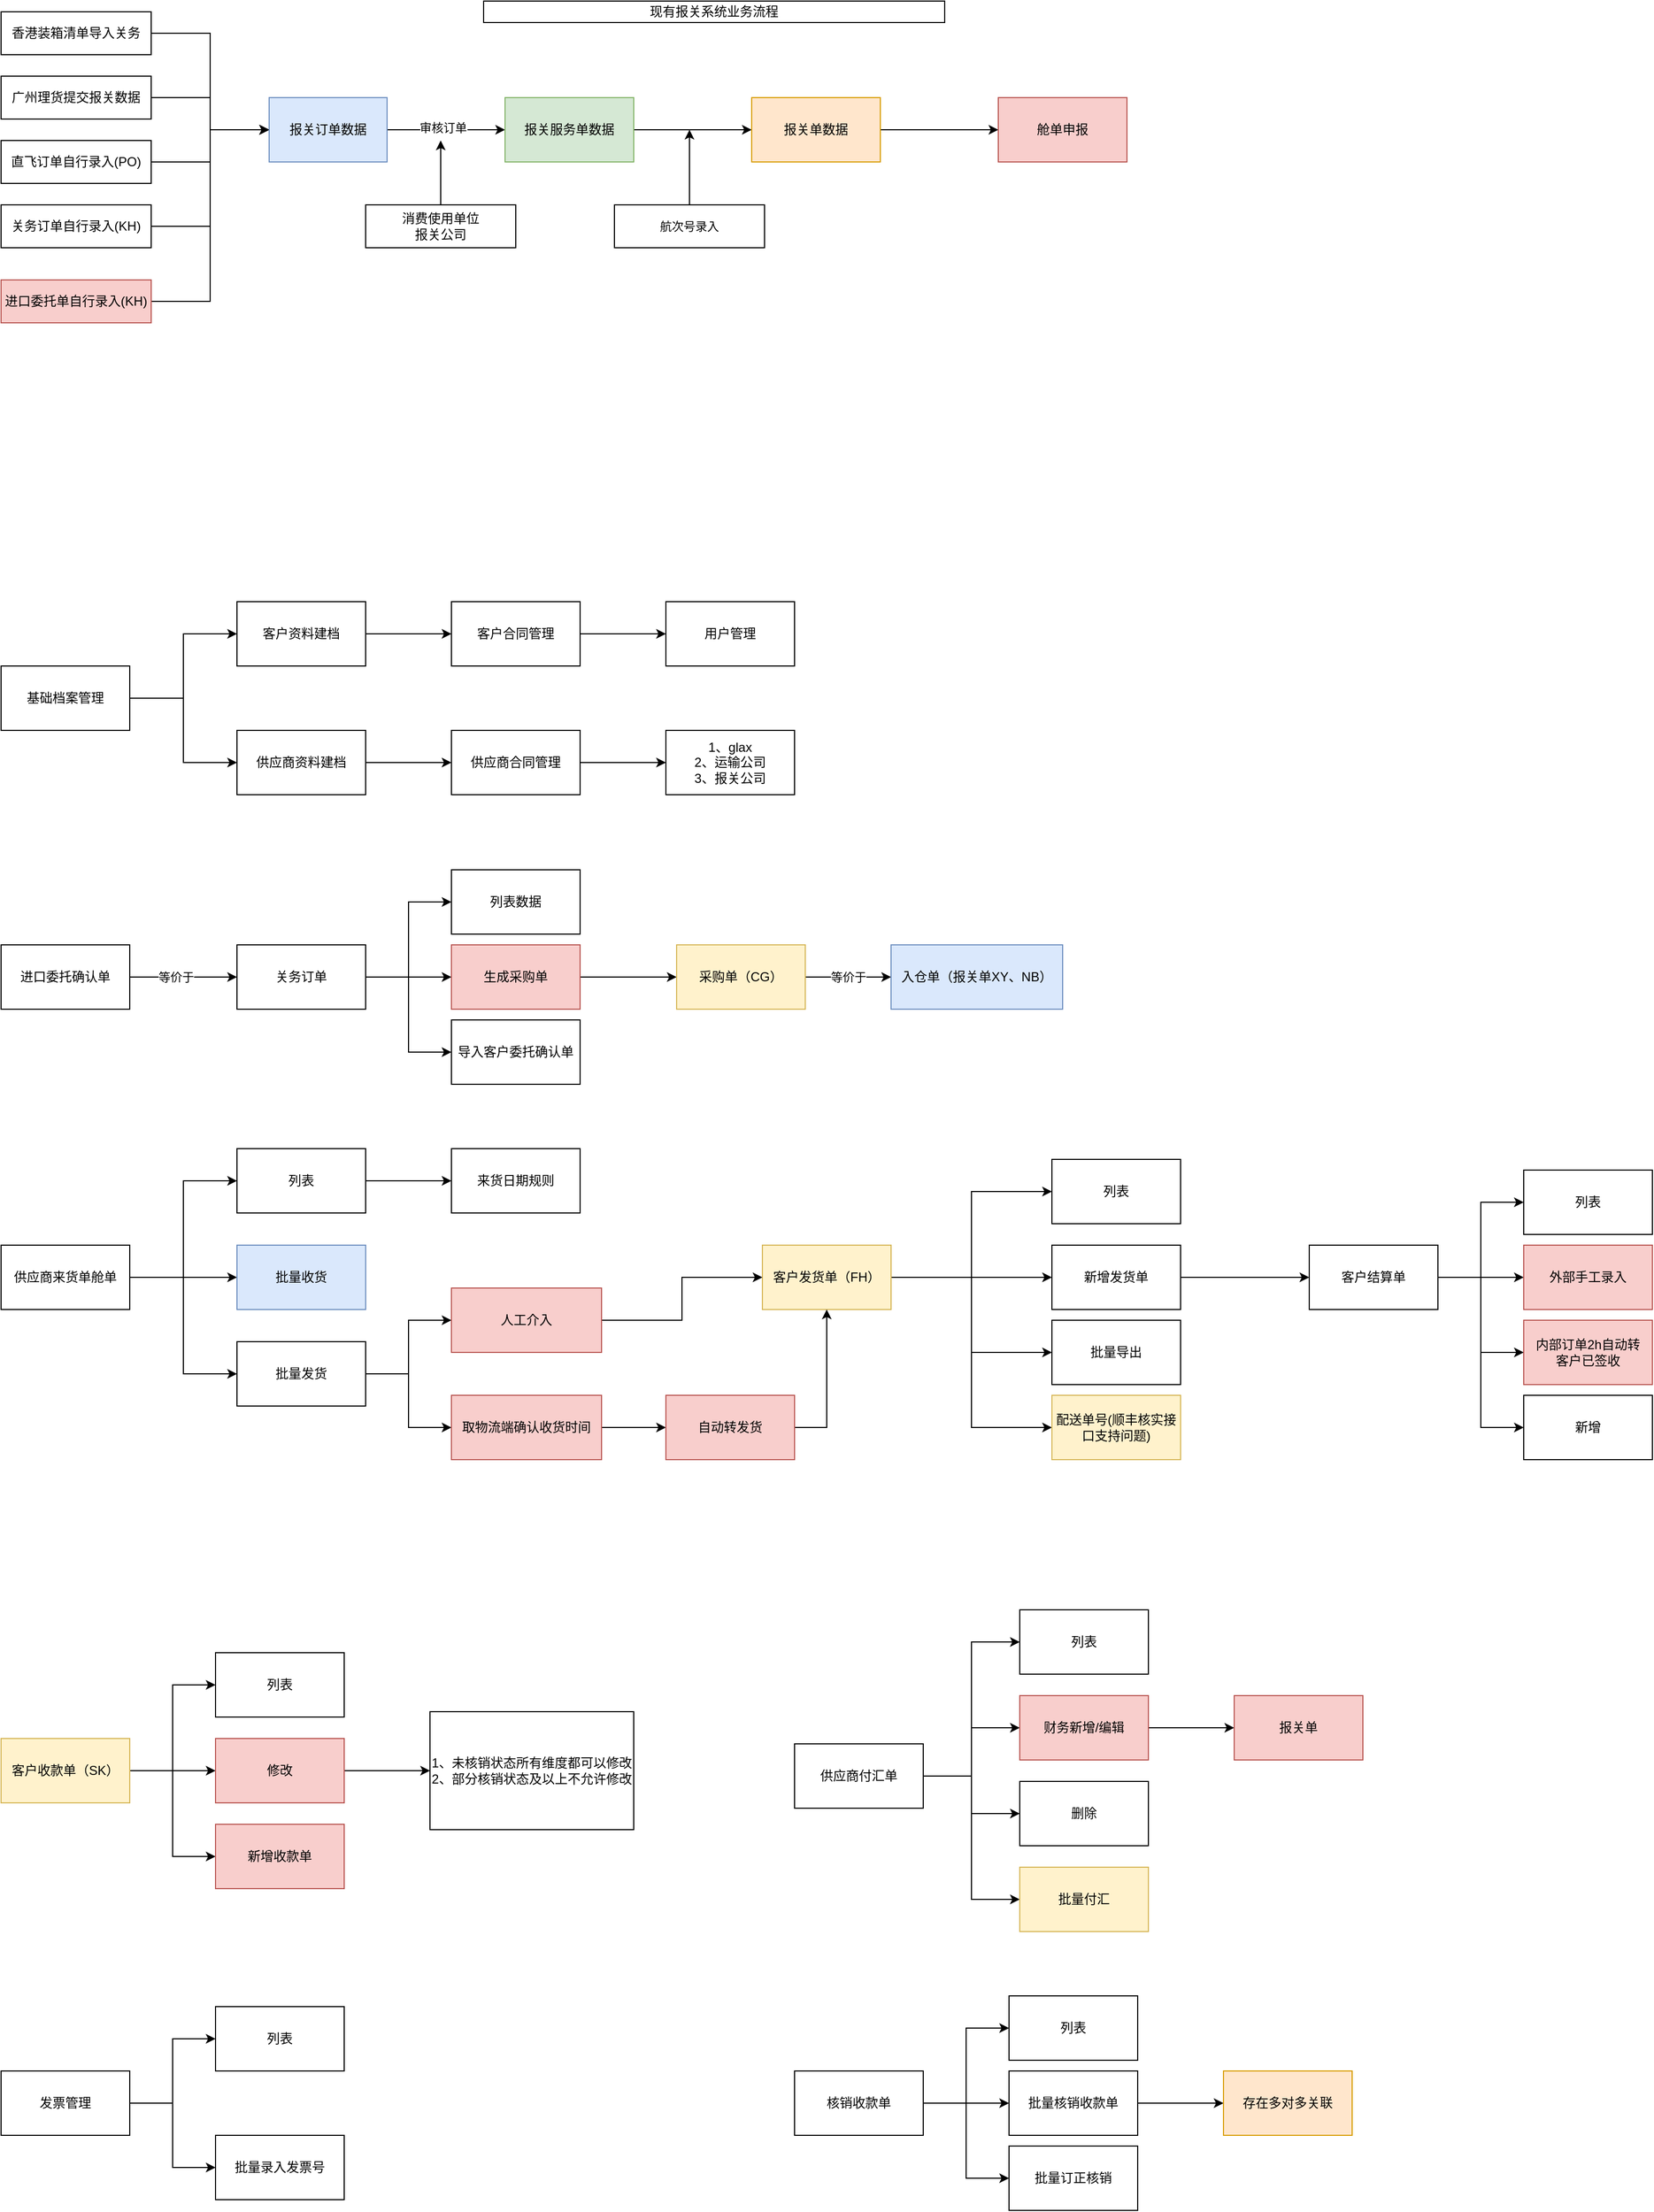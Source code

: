 <mxfile version="14.6.3" type="github">
  <diagram id="dDKk5qJWHUeZJMGwBxzV" name="Page-1">
    <mxGraphModel dx="1395" dy="722" grid="1" gridSize="10" guides="1" tooltips="1" connect="1" arrows="1" fold="1" page="1" pageScale="1" pageWidth="827" pageHeight="1169" math="0" shadow="0">
      <root>
        <mxCell id="0" />
        <mxCell id="1" parent="0" />
        <mxCell id="dxDvWX2JMSOas3GGoX1M-14" style="edgeStyle=orthogonalEdgeStyle;rounded=0;orthogonalLoop=1;jettySize=auto;html=1;exitX=1;exitY=0.5;exitDx=0;exitDy=0;entryX=0;entryY=0.5;entryDx=0;entryDy=0;" parent="1" source="dxDvWX2JMSOas3GGoX1M-2" target="dxDvWX2JMSOas3GGoX1M-7" edge="1">
          <mxGeometry relative="1" as="geometry" />
        </mxCell>
        <mxCell id="dxDvWX2JMSOas3GGoX1M-2" value="广州理货提交报关数据" style="rounded=0;whiteSpace=wrap;html=1;" parent="1" vertex="1">
          <mxGeometry x="40" y="70" width="140" height="40" as="geometry" />
        </mxCell>
        <mxCell id="dxDvWX2JMSOas3GGoX1M-13" style="edgeStyle=orthogonalEdgeStyle;rounded=0;orthogonalLoop=1;jettySize=auto;html=1;exitX=1;exitY=0.5;exitDx=0;exitDy=0;entryX=0;entryY=0.5;entryDx=0;entryDy=0;" parent="1" source="dxDvWX2JMSOas3GGoX1M-4" target="dxDvWX2JMSOas3GGoX1M-7" edge="1">
          <mxGeometry relative="1" as="geometry" />
        </mxCell>
        <mxCell id="dxDvWX2JMSOas3GGoX1M-4" value="香港装箱清单导入关务" style="rounded=0;whiteSpace=wrap;html=1;" parent="1" vertex="1">
          <mxGeometry x="40" y="10" width="140" height="40" as="geometry" />
        </mxCell>
        <mxCell id="dxDvWX2JMSOas3GGoX1M-15" style="edgeStyle=orthogonalEdgeStyle;rounded=0;orthogonalLoop=1;jettySize=auto;html=1;exitX=1;exitY=0.5;exitDx=0;exitDy=0;entryX=0;entryY=0.5;entryDx=0;entryDy=0;" parent="1" source="dxDvWX2JMSOas3GGoX1M-5" target="dxDvWX2JMSOas3GGoX1M-7" edge="1">
          <mxGeometry relative="1" as="geometry" />
        </mxCell>
        <mxCell id="dxDvWX2JMSOas3GGoX1M-5" value="直飞订单自行录入(PO)" style="rounded=0;whiteSpace=wrap;html=1;" parent="1" vertex="1">
          <mxGeometry x="40" y="130" width="140" height="40" as="geometry" />
        </mxCell>
        <mxCell id="dxDvWX2JMSOas3GGoX1M-16" style="edgeStyle=orthogonalEdgeStyle;rounded=0;orthogonalLoop=1;jettySize=auto;html=1;exitX=1;exitY=0.5;exitDx=0;exitDy=0;entryX=0;entryY=0.5;entryDx=0;entryDy=0;" parent="1" source="dxDvWX2JMSOas3GGoX1M-6" target="dxDvWX2JMSOas3GGoX1M-7" edge="1">
          <mxGeometry relative="1" as="geometry" />
        </mxCell>
        <mxCell id="dxDvWX2JMSOas3GGoX1M-6" value="关务订单自行录入(KH)" style="rounded=0;whiteSpace=wrap;html=1;" parent="1" vertex="1">
          <mxGeometry x="40" y="190" width="140" height="40" as="geometry" />
        </mxCell>
        <mxCell id="dxDvWX2JMSOas3GGoX1M-17" style="edgeStyle=orthogonalEdgeStyle;rounded=0;orthogonalLoop=1;jettySize=auto;html=1;exitX=1;exitY=0.5;exitDx=0;exitDy=0;entryX=0;entryY=0.5;entryDx=0;entryDy=0;" parent="1" source="dxDvWX2JMSOas3GGoX1M-7" target="dxDvWX2JMSOas3GGoX1M-8" edge="1">
          <mxGeometry relative="1" as="geometry" />
        </mxCell>
        <mxCell id="dxDvWX2JMSOas3GGoX1M-20" value="审核订单" style="edgeLabel;html=1;align=center;verticalAlign=middle;resizable=0;points=[];" parent="dxDvWX2JMSOas3GGoX1M-17" vertex="1" connectable="0">
          <mxGeometry x="-0.25" y="2" relative="1" as="geometry">
            <mxPoint x="10" as="offset" />
          </mxGeometry>
        </mxCell>
        <mxCell id="dxDvWX2JMSOas3GGoX1M-7" value="报关订单数据" style="rounded=0;whiteSpace=wrap;html=1;fillColor=#dae8fc;strokeColor=#6c8ebf;" parent="1" vertex="1">
          <mxGeometry x="290" y="90" width="110" height="60" as="geometry" />
        </mxCell>
        <mxCell id="dxDvWX2JMSOas3GGoX1M-18" style="edgeStyle=orthogonalEdgeStyle;rounded=0;orthogonalLoop=1;jettySize=auto;html=1;exitX=1;exitY=0.5;exitDx=0;exitDy=0;" parent="1" source="dxDvWX2JMSOas3GGoX1M-8" target="dxDvWX2JMSOas3GGoX1M-11" edge="1">
          <mxGeometry relative="1" as="geometry" />
        </mxCell>
        <mxCell id="dxDvWX2JMSOas3GGoX1M-8" value="报关服务单数据" style="rounded=0;whiteSpace=wrap;html=1;fillColor=#d5e8d4;strokeColor=#82b366;" parent="1" vertex="1">
          <mxGeometry x="510" y="90" width="120" height="60" as="geometry" />
        </mxCell>
        <mxCell id="ek6Z7KHhxHEzL8YJrjh7-17" style="edgeStyle=orthogonalEdgeStyle;rounded=0;orthogonalLoop=1;jettySize=auto;html=1;exitX=1;exitY=0.5;exitDx=0;exitDy=0;" edge="1" parent="1" source="dxDvWX2JMSOas3GGoX1M-11" target="dxDvWX2JMSOas3GGoX1M-12">
          <mxGeometry relative="1" as="geometry" />
        </mxCell>
        <mxCell id="dxDvWX2JMSOas3GGoX1M-11" value="报关单数据" style="rounded=0;whiteSpace=wrap;html=1;fillColor=#ffe6cc;strokeColor=#d79b00;" parent="1" vertex="1">
          <mxGeometry x="740" y="90" width="120" height="60" as="geometry" />
        </mxCell>
        <mxCell id="dxDvWX2JMSOas3GGoX1M-12" value="舱单申报" style="rounded=0;whiteSpace=wrap;html=1;fillColor=#f8cecc;strokeColor=#b85450;" parent="1" vertex="1">
          <mxGeometry x="970" y="90" width="120" height="60" as="geometry" />
        </mxCell>
        <mxCell id="dxDvWX2JMSOas3GGoX1M-24" value="现有报关系统业务流程" style="rounded=0;whiteSpace=wrap;html=1;" parent="1" vertex="1">
          <mxGeometry x="490" width="430" height="20" as="geometry" />
        </mxCell>
        <mxCell id="ek6Z7KHhxHEzL8YJrjh7-9" style="edgeStyle=orthogonalEdgeStyle;rounded=0;orthogonalLoop=1;jettySize=auto;html=1;exitX=0.5;exitY=0;exitDx=0;exitDy=0;" edge="1" parent="1">
          <mxGeometry relative="1" as="geometry">
            <mxPoint x="450" y="130" as="targetPoint" />
            <mxPoint x="450" y="190" as="sourcePoint" />
          </mxGeometry>
        </mxCell>
        <mxCell id="ek6Z7KHhxHEzL8YJrjh7-11" value="消费使用单位&lt;br&gt;报关公司" style="rounded=0;whiteSpace=wrap;html=1;" vertex="1" parent="1">
          <mxGeometry x="380" y="190" width="140" height="40" as="geometry" />
        </mxCell>
        <mxCell id="ek6Z7KHhxHEzL8YJrjh7-15" style="edgeStyle=orthogonalEdgeStyle;rounded=0;orthogonalLoop=1;jettySize=auto;html=1;exitX=0.5;exitY=0;exitDx=0;exitDy=0;" edge="1" parent="1" source="ek6Z7KHhxHEzL8YJrjh7-14">
          <mxGeometry relative="1" as="geometry">
            <mxPoint x="682" y="120" as="targetPoint" />
          </mxGeometry>
        </mxCell>
        <mxCell id="ek6Z7KHhxHEzL8YJrjh7-14" value="&lt;span style=&quot;font-size: 11px ; background-color: rgb(255 , 255 , 255)&quot;&gt;航次号录入&lt;/span&gt;" style="rounded=0;whiteSpace=wrap;html=1;" vertex="1" parent="1">
          <mxGeometry x="612" y="190" width="140" height="40" as="geometry" />
        </mxCell>
        <mxCell id="ek6Z7KHhxHEzL8YJrjh7-27" style="edgeStyle=orthogonalEdgeStyle;rounded=0;orthogonalLoop=1;jettySize=auto;html=1;exitX=1;exitY=0.5;exitDx=0;exitDy=0;entryX=0;entryY=0.5;entryDx=0;entryDy=0;" edge="1" parent="1" source="ek6Z7KHhxHEzL8YJrjh7-18" target="ek6Z7KHhxHEzL8YJrjh7-19">
          <mxGeometry relative="1" as="geometry" />
        </mxCell>
        <mxCell id="ek6Z7KHhxHEzL8YJrjh7-28" style="edgeStyle=orthogonalEdgeStyle;rounded=0;orthogonalLoop=1;jettySize=auto;html=1;exitX=1;exitY=0.5;exitDx=0;exitDy=0;entryX=0;entryY=0.5;entryDx=0;entryDy=0;" edge="1" parent="1" source="ek6Z7KHhxHEzL8YJrjh7-18" target="ek6Z7KHhxHEzL8YJrjh7-20">
          <mxGeometry relative="1" as="geometry" />
        </mxCell>
        <mxCell id="ek6Z7KHhxHEzL8YJrjh7-18" value="基础档案管理" style="rounded=0;whiteSpace=wrap;html=1;" vertex="1" parent="1">
          <mxGeometry x="40" y="620" width="120" height="60" as="geometry" />
        </mxCell>
        <mxCell id="ek6Z7KHhxHEzL8YJrjh7-26" value="" style="edgeStyle=orthogonalEdgeStyle;rounded=0;orthogonalLoop=1;jettySize=auto;html=1;" edge="1" parent="1" source="ek6Z7KHhxHEzL8YJrjh7-19" target="ek6Z7KHhxHEzL8YJrjh7-25">
          <mxGeometry relative="1" as="geometry" />
        </mxCell>
        <mxCell id="ek6Z7KHhxHEzL8YJrjh7-19" value="客户资料建档" style="rounded=0;whiteSpace=wrap;html=1;" vertex="1" parent="1">
          <mxGeometry x="260" y="560" width="120" height="60" as="geometry" />
        </mxCell>
        <mxCell id="ek6Z7KHhxHEzL8YJrjh7-22" value="" style="edgeStyle=orthogonalEdgeStyle;rounded=0;orthogonalLoop=1;jettySize=auto;html=1;" edge="1" parent="1" source="ek6Z7KHhxHEzL8YJrjh7-20" target="ek6Z7KHhxHEzL8YJrjh7-21">
          <mxGeometry relative="1" as="geometry" />
        </mxCell>
        <mxCell id="ek6Z7KHhxHEzL8YJrjh7-20" value="供应商资料建档" style="rounded=0;whiteSpace=wrap;html=1;" vertex="1" parent="1">
          <mxGeometry x="260" y="680" width="120" height="60" as="geometry" />
        </mxCell>
        <mxCell id="ek6Z7KHhxHEzL8YJrjh7-117" value="" style="edgeStyle=orthogonalEdgeStyle;rounded=0;orthogonalLoop=1;jettySize=auto;html=1;" edge="1" parent="1" source="ek6Z7KHhxHEzL8YJrjh7-21" target="ek6Z7KHhxHEzL8YJrjh7-116">
          <mxGeometry relative="1" as="geometry" />
        </mxCell>
        <mxCell id="ek6Z7KHhxHEzL8YJrjh7-21" value="供应商合同管理" style="rounded=0;whiteSpace=wrap;html=1;" vertex="1" parent="1">
          <mxGeometry x="460" y="680" width="120" height="60" as="geometry" />
        </mxCell>
        <mxCell id="ek6Z7KHhxHEzL8YJrjh7-119" value="" style="edgeStyle=orthogonalEdgeStyle;rounded=0;orthogonalLoop=1;jettySize=auto;html=1;" edge="1" parent="1" source="ek6Z7KHhxHEzL8YJrjh7-25" target="ek6Z7KHhxHEzL8YJrjh7-118">
          <mxGeometry relative="1" as="geometry" />
        </mxCell>
        <mxCell id="ek6Z7KHhxHEzL8YJrjh7-25" value="客户合同管理" style="rounded=0;whiteSpace=wrap;html=1;" vertex="1" parent="1">
          <mxGeometry x="460" y="560" width="120" height="60" as="geometry" />
        </mxCell>
        <mxCell id="ek6Z7KHhxHEzL8YJrjh7-35" value="" style="edgeStyle=orthogonalEdgeStyle;rounded=0;orthogonalLoop=1;jettySize=auto;html=1;" edge="1" parent="1" source="ek6Z7KHhxHEzL8YJrjh7-32" target="ek6Z7KHhxHEzL8YJrjh7-34">
          <mxGeometry relative="1" as="geometry" />
        </mxCell>
        <mxCell id="ek6Z7KHhxHEzL8YJrjh7-36" value="等价于" style="edgeLabel;html=1;align=center;verticalAlign=middle;resizable=0;points=[];" vertex="1" connectable="0" parent="ek6Z7KHhxHEzL8YJrjh7-35">
          <mxGeometry x="-0.15" y="-5" relative="1" as="geometry">
            <mxPoint y="-5" as="offset" />
          </mxGeometry>
        </mxCell>
        <mxCell id="ek6Z7KHhxHEzL8YJrjh7-32" value="进口委托确认单" style="rounded=0;whiteSpace=wrap;html=1;" vertex="1" parent="1">
          <mxGeometry x="40" y="880" width="120" height="60" as="geometry" />
        </mxCell>
        <mxCell id="ek6Z7KHhxHEzL8YJrjh7-63" style="edgeStyle=orthogonalEdgeStyle;rounded=0;orthogonalLoop=1;jettySize=auto;html=1;exitX=1;exitY=0.5;exitDx=0;exitDy=0;entryX=0;entryY=0.5;entryDx=0;entryDy=0;" edge="1" parent="1" source="ek6Z7KHhxHEzL8YJrjh7-33" target="ek6Z7KHhxHEzL8YJrjh7-61">
          <mxGeometry relative="1" as="geometry" />
        </mxCell>
        <mxCell id="ek6Z7KHhxHEzL8YJrjh7-64" style="edgeStyle=orthogonalEdgeStyle;rounded=0;orthogonalLoop=1;jettySize=auto;html=1;exitX=1;exitY=0.5;exitDx=0;exitDy=0;entryX=0;entryY=0.5;entryDx=0;entryDy=0;" edge="1" parent="1" source="ek6Z7KHhxHEzL8YJrjh7-33" target="ek6Z7KHhxHEzL8YJrjh7-62">
          <mxGeometry relative="1" as="geometry" />
        </mxCell>
        <mxCell id="ek6Z7KHhxHEzL8YJrjh7-65" style="edgeStyle=orthogonalEdgeStyle;rounded=0;orthogonalLoop=1;jettySize=auto;html=1;exitX=1;exitY=0.5;exitDx=0;exitDy=0;entryX=0;entryY=0.5;entryDx=0;entryDy=0;" edge="1" parent="1" source="ek6Z7KHhxHEzL8YJrjh7-33" target="ek6Z7KHhxHEzL8YJrjh7-47">
          <mxGeometry relative="1" as="geometry" />
        </mxCell>
        <mxCell id="ek6Z7KHhxHEzL8YJrjh7-33" value="供应商来货单舱单" style="rounded=0;whiteSpace=wrap;html=1;" vertex="1" parent="1">
          <mxGeometry x="40" y="1160" width="120" height="60" as="geometry" />
        </mxCell>
        <mxCell id="ek6Z7KHhxHEzL8YJrjh7-41" style="edgeStyle=orthogonalEdgeStyle;rounded=0;orthogonalLoop=1;jettySize=auto;html=1;exitX=1;exitY=0.5;exitDx=0;exitDy=0;entryX=0;entryY=0.5;entryDx=0;entryDy=0;" edge="1" parent="1" source="ek6Z7KHhxHEzL8YJrjh7-34" target="ek6Z7KHhxHEzL8YJrjh7-37">
          <mxGeometry relative="1" as="geometry" />
        </mxCell>
        <mxCell id="ek6Z7KHhxHEzL8YJrjh7-42" style="edgeStyle=orthogonalEdgeStyle;rounded=0;orthogonalLoop=1;jettySize=auto;html=1;exitX=1;exitY=0.5;exitDx=0;exitDy=0;" edge="1" parent="1" source="ek6Z7KHhxHEzL8YJrjh7-34" target="ek6Z7KHhxHEzL8YJrjh7-40">
          <mxGeometry relative="1" as="geometry" />
        </mxCell>
        <mxCell id="ek6Z7KHhxHEzL8YJrjh7-60" style="edgeStyle=orthogonalEdgeStyle;rounded=0;orthogonalLoop=1;jettySize=auto;html=1;exitX=1;exitY=0.5;exitDx=0;exitDy=0;entryX=0;entryY=0.5;entryDx=0;entryDy=0;" edge="1" parent="1" source="ek6Z7KHhxHEzL8YJrjh7-34" target="ek6Z7KHhxHEzL8YJrjh7-59">
          <mxGeometry relative="1" as="geometry" />
        </mxCell>
        <mxCell id="ek6Z7KHhxHEzL8YJrjh7-34" value="关务订单" style="whiteSpace=wrap;html=1;rounded=0;" vertex="1" parent="1">
          <mxGeometry x="260" y="880" width="120" height="60" as="geometry" />
        </mxCell>
        <mxCell id="ek6Z7KHhxHEzL8YJrjh7-37" value="列表数据" style="whiteSpace=wrap;html=1;rounded=0;" vertex="1" parent="1">
          <mxGeometry x="460" y="810" width="120" height="60" as="geometry" />
        </mxCell>
        <mxCell id="ek6Z7KHhxHEzL8YJrjh7-66" style="edgeStyle=orthogonalEdgeStyle;rounded=0;orthogonalLoop=1;jettySize=auto;html=1;exitX=1;exitY=0.5;exitDx=0;exitDy=0;" edge="1" parent="1" source="ek6Z7KHhxHEzL8YJrjh7-40" target="ek6Z7KHhxHEzL8YJrjh7-43">
          <mxGeometry relative="1" as="geometry" />
        </mxCell>
        <mxCell id="ek6Z7KHhxHEzL8YJrjh7-40" value="生成采购单" style="whiteSpace=wrap;html=1;rounded=0;fillColor=#f8cecc;strokeColor=#b85450;" vertex="1" parent="1">
          <mxGeometry x="460" y="880" width="120" height="60" as="geometry" />
        </mxCell>
        <mxCell id="ek6Z7KHhxHEzL8YJrjh7-45" value="&lt;meta charset=&quot;utf-8&quot;&gt;&lt;span style=&quot;color: rgb(0, 0, 0); font-family: helvetica; font-size: 11px; font-style: normal; font-weight: 400; letter-spacing: normal; text-align: center; text-indent: 0px; text-transform: none; word-spacing: 0px; background-color: rgb(255, 255, 255); display: inline; float: none;&quot;&gt;等价于&lt;/span&gt;" style="edgeStyle=orthogonalEdgeStyle;rounded=0;orthogonalLoop=1;jettySize=auto;html=1;" edge="1" parent="1" source="ek6Z7KHhxHEzL8YJrjh7-43" target="ek6Z7KHhxHEzL8YJrjh7-44">
          <mxGeometry relative="1" as="geometry" />
        </mxCell>
        <mxCell id="ek6Z7KHhxHEzL8YJrjh7-43" value="采购单（CG）" style="rounded=0;whiteSpace=wrap;html=1;fillColor=#fff2cc;strokeColor=#d6b656;" vertex="1" parent="1">
          <mxGeometry x="670" y="880" width="120" height="60" as="geometry" />
        </mxCell>
        <mxCell id="ek6Z7KHhxHEzL8YJrjh7-44" value="入仓单（报关单XY、NB）" style="rounded=0;whiteSpace=wrap;html=1;fillColor=#dae8fc;strokeColor=#6c8ebf;" vertex="1" parent="1">
          <mxGeometry x="870" y="880" width="160" height="60" as="geometry" />
        </mxCell>
        <mxCell id="ek6Z7KHhxHEzL8YJrjh7-130" value="" style="edgeStyle=orthogonalEdgeStyle;rounded=0;orthogonalLoop=1;jettySize=auto;html=1;" edge="1" parent="1" source="ek6Z7KHhxHEzL8YJrjh7-47" target="ek6Z7KHhxHEzL8YJrjh7-129">
          <mxGeometry relative="1" as="geometry" />
        </mxCell>
        <mxCell id="ek6Z7KHhxHEzL8YJrjh7-47" value="列表" style="whiteSpace=wrap;html=1;rounded=0;" vertex="1" parent="1">
          <mxGeometry x="260" y="1070" width="120" height="60" as="geometry" />
        </mxCell>
        <mxCell id="ek6Z7KHhxHEzL8YJrjh7-75" value="" style="edgeStyle=orthogonalEdgeStyle;rounded=0;orthogonalLoop=1;jettySize=auto;html=1;" edge="1" parent="1" source="ek6Z7KHhxHEzL8YJrjh7-50" target="ek6Z7KHhxHEzL8YJrjh7-74">
          <mxGeometry relative="1" as="geometry" />
        </mxCell>
        <mxCell id="ek6Z7KHhxHEzL8YJrjh7-78" style="edgeStyle=orthogonalEdgeStyle;rounded=0;orthogonalLoop=1;jettySize=auto;html=1;exitX=1;exitY=0.5;exitDx=0;exitDy=0;entryX=0;entryY=0.5;entryDx=0;entryDy=0;" edge="1" parent="1" source="ek6Z7KHhxHEzL8YJrjh7-50" target="ek6Z7KHhxHEzL8YJrjh7-76">
          <mxGeometry relative="1" as="geometry" />
        </mxCell>
        <mxCell id="ek6Z7KHhxHEzL8YJrjh7-79" style="edgeStyle=orthogonalEdgeStyle;rounded=0;orthogonalLoop=1;jettySize=auto;html=1;exitX=1;exitY=0.5;exitDx=0;exitDy=0;entryX=0;entryY=0.5;entryDx=0;entryDy=0;" edge="1" parent="1" source="ek6Z7KHhxHEzL8YJrjh7-50" target="ek6Z7KHhxHEzL8YJrjh7-77">
          <mxGeometry relative="1" as="geometry" />
        </mxCell>
        <mxCell id="ek6Z7KHhxHEzL8YJrjh7-50" value="客户收款单（SK）" style="rounded=0;whiteSpace=wrap;html=1;fillColor=#fff2cc;strokeColor=#d6b656;" vertex="1" parent="1">
          <mxGeometry x="40" y="1620" width="120" height="60" as="geometry" />
        </mxCell>
        <mxCell id="ek6Z7KHhxHEzL8YJrjh7-81" value="" style="edgeStyle=orthogonalEdgeStyle;rounded=0;orthogonalLoop=1;jettySize=auto;html=1;" edge="1" parent="1" source="ek6Z7KHhxHEzL8YJrjh7-51" target="ek6Z7KHhxHEzL8YJrjh7-80">
          <mxGeometry relative="1" as="geometry">
            <Array as="points">
              <mxPoint x="1420" y="1190" />
              <mxPoint x="1420" y="1120" />
            </Array>
          </mxGeometry>
        </mxCell>
        <mxCell id="ek6Z7KHhxHEzL8YJrjh7-83" style="edgeStyle=orthogonalEdgeStyle;rounded=0;orthogonalLoop=1;jettySize=auto;html=1;exitX=1;exitY=0.5;exitDx=0;exitDy=0;entryX=0;entryY=0.5;entryDx=0;entryDy=0;" edge="1" parent="1" source="ek6Z7KHhxHEzL8YJrjh7-51" target="ek6Z7KHhxHEzL8YJrjh7-82">
          <mxGeometry relative="1" as="geometry" />
        </mxCell>
        <mxCell id="ek6Z7KHhxHEzL8YJrjh7-111" style="edgeStyle=orthogonalEdgeStyle;rounded=0;orthogonalLoop=1;jettySize=auto;html=1;exitX=1;exitY=0.5;exitDx=0;exitDy=0;entryX=0;entryY=0.5;entryDx=0;entryDy=0;" edge="1" parent="1" source="ek6Z7KHhxHEzL8YJrjh7-51" target="ek6Z7KHhxHEzL8YJrjh7-110">
          <mxGeometry relative="1" as="geometry" />
        </mxCell>
        <mxCell id="ek6Z7KHhxHEzL8YJrjh7-156" style="edgeStyle=orthogonalEdgeStyle;rounded=0;orthogonalLoop=1;jettySize=auto;html=1;exitX=1;exitY=0.5;exitDx=0;exitDy=0;entryX=0;entryY=0.5;entryDx=0;entryDy=0;" edge="1" parent="1" source="ek6Z7KHhxHEzL8YJrjh7-51" target="ek6Z7KHhxHEzL8YJrjh7-155">
          <mxGeometry relative="1" as="geometry" />
        </mxCell>
        <mxCell id="ek6Z7KHhxHEzL8YJrjh7-51" value="客户结算单" style="rounded=0;whiteSpace=wrap;html=1;" vertex="1" parent="1">
          <mxGeometry x="1260" y="1160" width="120" height="60" as="geometry" />
        </mxCell>
        <mxCell id="ek6Z7KHhxHEzL8YJrjh7-91" style="edgeStyle=orthogonalEdgeStyle;rounded=0;orthogonalLoop=1;jettySize=auto;html=1;exitX=1;exitY=0.5;exitDx=0;exitDy=0;entryX=0;entryY=0.5;entryDx=0;entryDy=0;" edge="1" parent="1" source="ek6Z7KHhxHEzL8YJrjh7-52" target="ek6Z7KHhxHEzL8YJrjh7-86">
          <mxGeometry relative="1" as="geometry" />
        </mxCell>
        <mxCell id="ek6Z7KHhxHEzL8YJrjh7-92" style="edgeStyle=orthogonalEdgeStyle;rounded=0;orthogonalLoop=1;jettySize=auto;html=1;exitX=1;exitY=0.5;exitDx=0;exitDy=0;entryX=0;entryY=0.5;entryDx=0;entryDy=0;" edge="1" parent="1" source="ek6Z7KHhxHEzL8YJrjh7-52" target="ek6Z7KHhxHEzL8YJrjh7-87">
          <mxGeometry relative="1" as="geometry" />
        </mxCell>
        <mxCell id="ek6Z7KHhxHEzL8YJrjh7-93" style="edgeStyle=orthogonalEdgeStyle;rounded=0;orthogonalLoop=1;jettySize=auto;html=1;exitX=1;exitY=0.5;exitDx=0;exitDy=0;entryX=0;entryY=0.5;entryDx=0;entryDy=0;" edge="1" parent="1" source="ek6Z7KHhxHEzL8YJrjh7-52" target="ek6Z7KHhxHEzL8YJrjh7-84">
          <mxGeometry relative="1" as="geometry" />
        </mxCell>
        <mxCell id="ek6Z7KHhxHEzL8YJrjh7-115" style="edgeStyle=orthogonalEdgeStyle;rounded=0;orthogonalLoop=1;jettySize=auto;html=1;exitX=1;exitY=0.5;exitDx=0;exitDy=0;entryX=0;entryY=0.5;entryDx=0;entryDy=0;" edge="1" parent="1" source="ek6Z7KHhxHEzL8YJrjh7-52" target="ek6Z7KHhxHEzL8YJrjh7-114">
          <mxGeometry relative="1" as="geometry" />
        </mxCell>
        <mxCell id="ek6Z7KHhxHEzL8YJrjh7-52" value="供应商付汇单" style="rounded=0;whiteSpace=wrap;html=1;" vertex="1" parent="1">
          <mxGeometry x="780" y="1625" width="120" height="60" as="geometry" />
        </mxCell>
        <mxCell id="ek6Z7KHhxHEzL8YJrjh7-100" style="edgeStyle=orthogonalEdgeStyle;rounded=0;orthogonalLoop=1;jettySize=auto;html=1;exitX=1;exitY=0.5;exitDx=0;exitDy=0;entryX=0;entryY=0.5;entryDx=0;entryDy=0;" edge="1" parent="1" source="ek6Z7KHhxHEzL8YJrjh7-53" target="ek6Z7KHhxHEzL8YJrjh7-98">
          <mxGeometry relative="1" as="geometry" />
        </mxCell>
        <mxCell id="ek6Z7KHhxHEzL8YJrjh7-101" style="edgeStyle=orthogonalEdgeStyle;rounded=0;orthogonalLoop=1;jettySize=auto;html=1;exitX=1;exitY=0.5;exitDx=0;exitDy=0;entryX=0;entryY=0.5;entryDx=0;entryDy=0;" edge="1" parent="1" source="ek6Z7KHhxHEzL8YJrjh7-53" target="ek6Z7KHhxHEzL8YJrjh7-99">
          <mxGeometry relative="1" as="geometry" />
        </mxCell>
        <mxCell id="ek6Z7KHhxHEzL8YJrjh7-53" value="发票管理" style="rounded=0;whiteSpace=wrap;html=1;" vertex="1" parent="1">
          <mxGeometry x="40" y="1930" width="120" height="60" as="geometry" />
        </mxCell>
        <mxCell id="ek6Z7KHhxHEzL8YJrjh7-104" style="edgeStyle=orthogonalEdgeStyle;rounded=0;orthogonalLoop=1;jettySize=auto;html=1;exitX=1;exitY=0.5;exitDx=0;exitDy=0;entryX=0;entryY=0.5;entryDx=0;entryDy=0;" edge="1" parent="1" source="ek6Z7KHhxHEzL8YJrjh7-54" target="ek6Z7KHhxHEzL8YJrjh7-102">
          <mxGeometry relative="1" as="geometry" />
        </mxCell>
        <mxCell id="ek6Z7KHhxHEzL8YJrjh7-105" style="edgeStyle=orthogonalEdgeStyle;rounded=0;orthogonalLoop=1;jettySize=auto;html=1;exitX=1;exitY=0.5;exitDx=0;exitDy=0;entryX=0;entryY=0.5;entryDx=0;entryDy=0;" edge="1" parent="1" source="ek6Z7KHhxHEzL8YJrjh7-54" target="ek6Z7KHhxHEzL8YJrjh7-103">
          <mxGeometry relative="1" as="geometry" />
        </mxCell>
        <mxCell id="ek6Z7KHhxHEzL8YJrjh7-107" style="edgeStyle=orthogonalEdgeStyle;rounded=0;orthogonalLoop=1;jettySize=auto;html=1;exitX=1;exitY=0.5;exitDx=0;exitDy=0;entryX=0;entryY=0.5;entryDx=0;entryDy=0;" edge="1" parent="1" source="ek6Z7KHhxHEzL8YJrjh7-54" target="ek6Z7KHhxHEzL8YJrjh7-106">
          <mxGeometry relative="1" as="geometry" />
        </mxCell>
        <mxCell id="ek6Z7KHhxHEzL8YJrjh7-54" value="核销收款单" style="rounded=0;whiteSpace=wrap;html=1;" vertex="1" parent="1">
          <mxGeometry x="780" y="1930" width="120" height="60" as="geometry" />
        </mxCell>
        <mxCell id="ek6Z7KHhxHEzL8YJrjh7-69" value="" style="edgeStyle=orthogonalEdgeStyle;rounded=0;orthogonalLoop=1;jettySize=auto;html=1;" edge="1" parent="1" source="ek6Z7KHhxHEzL8YJrjh7-55" target="ek6Z7KHhxHEzL8YJrjh7-68">
          <mxGeometry relative="1" as="geometry" />
        </mxCell>
        <mxCell id="ek6Z7KHhxHEzL8YJrjh7-71" style="edgeStyle=orthogonalEdgeStyle;rounded=0;orthogonalLoop=1;jettySize=auto;html=1;exitX=1;exitY=0.5;exitDx=0;exitDy=0;entryX=0;entryY=0.5;entryDx=0;entryDy=0;" edge="1" parent="1" source="ek6Z7KHhxHEzL8YJrjh7-55" target="ek6Z7KHhxHEzL8YJrjh7-70">
          <mxGeometry relative="1" as="geometry" />
        </mxCell>
        <mxCell id="ek6Z7KHhxHEzL8YJrjh7-73" style="edgeStyle=orthogonalEdgeStyle;rounded=0;orthogonalLoop=1;jettySize=auto;html=1;exitX=1;exitY=0.5;exitDx=0;exitDy=0;entryX=0;entryY=0.5;entryDx=0;entryDy=0;" edge="1" parent="1" source="ek6Z7KHhxHEzL8YJrjh7-55" target="ek6Z7KHhxHEzL8YJrjh7-72">
          <mxGeometry relative="1" as="geometry" />
        </mxCell>
        <mxCell id="ek6Z7KHhxHEzL8YJrjh7-149" style="edgeStyle=orthogonalEdgeStyle;rounded=0;orthogonalLoop=1;jettySize=auto;html=1;exitX=1;exitY=0.5;exitDx=0;exitDy=0;entryX=0;entryY=0.5;entryDx=0;entryDy=0;" edge="1" parent="1" source="ek6Z7KHhxHEzL8YJrjh7-55" target="ek6Z7KHhxHEzL8YJrjh7-148">
          <mxGeometry relative="1" as="geometry" />
        </mxCell>
        <mxCell id="ek6Z7KHhxHEzL8YJrjh7-55" value="客户发货单（FH）" style="rounded=0;whiteSpace=wrap;html=1;fillColor=#fff2cc;strokeColor=#d6b656;" vertex="1" parent="1">
          <mxGeometry x="750" y="1160" width="120" height="60" as="geometry" />
        </mxCell>
        <mxCell id="ek6Z7KHhxHEzL8YJrjh7-59" value="导入客户委托确认单" style="whiteSpace=wrap;html=1;rounded=0;" vertex="1" parent="1">
          <mxGeometry x="460" y="950" width="120" height="60" as="geometry" />
        </mxCell>
        <mxCell id="ek6Z7KHhxHEzL8YJrjh7-61" value="批量收货" style="whiteSpace=wrap;html=1;rounded=0;fillColor=#dae8fc;strokeColor=#6c8ebf;" vertex="1" parent="1">
          <mxGeometry x="260" y="1160" width="120" height="60" as="geometry" />
        </mxCell>
        <mxCell id="ek6Z7KHhxHEzL8YJrjh7-138" style="edgeStyle=orthogonalEdgeStyle;rounded=0;orthogonalLoop=1;jettySize=auto;html=1;exitX=1;exitY=0.5;exitDx=0;exitDy=0;" edge="1" parent="1" source="ek6Z7KHhxHEzL8YJrjh7-62" target="ek6Z7KHhxHEzL8YJrjh7-137">
          <mxGeometry relative="1" as="geometry" />
        </mxCell>
        <mxCell id="ek6Z7KHhxHEzL8YJrjh7-139" style="edgeStyle=orthogonalEdgeStyle;rounded=0;orthogonalLoop=1;jettySize=auto;html=1;exitX=1;exitY=0.5;exitDx=0;exitDy=0;entryX=0;entryY=0.5;entryDx=0;entryDy=0;" edge="1" parent="1" source="ek6Z7KHhxHEzL8YJrjh7-62" target="ek6Z7KHhxHEzL8YJrjh7-133">
          <mxGeometry relative="1" as="geometry" />
        </mxCell>
        <mxCell id="ek6Z7KHhxHEzL8YJrjh7-62" value="批量发货" style="whiteSpace=wrap;html=1;rounded=0;" vertex="1" parent="1">
          <mxGeometry x="260" y="1250" width="120" height="60" as="geometry" />
        </mxCell>
        <mxCell id="ek6Z7KHhxHEzL8YJrjh7-108" style="edgeStyle=orthogonalEdgeStyle;rounded=0;orthogonalLoop=1;jettySize=auto;html=1;exitX=1;exitY=0.5;exitDx=0;exitDy=0;" edge="1" parent="1" source="ek6Z7KHhxHEzL8YJrjh7-68" target="ek6Z7KHhxHEzL8YJrjh7-51">
          <mxGeometry relative="1" as="geometry" />
        </mxCell>
        <mxCell id="ek6Z7KHhxHEzL8YJrjh7-68" value="新增发货单" style="rounded=0;whiteSpace=wrap;html=1;" vertex="1" parent="1">
          <mxGeometry x="1020" y="1160" width="120" height="60" as="geometry" />
        </mxCell>
        <mxCell id="ek6Z7KHhxHEzL8YJrjh7-70" value="列表" style="rounded=0;whiteSpace=wrap;html=1;" vertex="1" parent="1">
          <mxGeometry x="1020" y="1080" width="120" height="60" as="geometry" />
        </mxCell>
        <mxCell id="ek6Z7KHhxHEzL8YJrjh7-72" value="批量导出" style="rounded=0;whiteSpace=wrap;html=1;" vertex="1" parent="1">
          <mxGeometry x="1020" y="1230" width="120" height="60" as="geometry" />
        </mxCell>
        <mxCell id="ek6Z7KHhxHEzL8YJrjh7-151" value="" style="edgeStyle=orthogonalEdgeStyle;rounded=0;orthogonalLoop=1;jettySize=auto;html=1;" edge="1" parent="1" source="ek6Z7KHhxHEzL8YJrjh7-74" target="ek6Z7KHhxHEzL8YJrjh7-150">
          <mxGeometry relative="1" as="geometry" />
        </mxCell>
        <mxCell id="ek6Z7KHhxHEzL8YJrjh7-74" value="修改" style="rounded=0;whiteSpace=wrap;html=1;fillColor=#f8cecc;strokeColor=#b85450;" vertex="1" parent="1">
          <mxGeometry x="240" y="1620" width="120" height="60" as="geometry" />
        </mxCell>
        <mxCell id="ek6Z7KHhxHEzL8YJrjh7-76" value="列表" style="rounded=0;whiteSpace=wrap;html=1;" vertex="1" parent="1">
          <mxGeometry x="240" y="1540" width="120" height="60" as="geometry" />
        </mxCell>
        <mxCell id="ek6Z7KHhxHEzL8YJrjh7-77" value="新增收款单" style="rounded=0;whiteSpace=wrap;html=1;fillColor=#f8cecc;strokeColor=#b85450;" vertex="1" parent="1">
          <mxGeometry x="240" y="1700" width="120" height="60" as="geometry" />
        </mxCell>
        <mxCell id="ek6Z7KHhxHEzL8YJrjh7-80" value="列表" style="rounded=0;whiteSpace=wrap;html=1;" vertex="1" parent="1">
          <mxGeometry x="1460" y="1090" width="120" height="60" as="geometry" />
        </mxCell>
        <mxCell id="ek6Z7KHhxHEzL8YJrjh7-82" value="外部手工录入" style="rounded=0;whiteSpace=wrap;html=1;fillColor=#f8cecc;strokeColor=#b85450;" vertex="1" parent="1">
          <mxGeometry x="1460" y="1160" width="120" height="60" as="geometry" />
        </mxCell>
        <mxCell id="ek6Z7KHhxHEzL8YJrjh7-84" value="列表" style="rounded=0;whiteSpace=wrap;html=1;" vertex="1" parent="1">
          <mxGeometry x="990" y="1500" width="120" height="60" as="geometry" />
        </mxCell>
        <mxCell id="ek6Z7KHhxHEzL8YJrjh7-113" value="" style="edgeStyle=orthogonalEdgeStyle;rounded=0;orthogonalLoop=1;jettySize=auto;html=1;" edge="1" parent="1" source="ek6Z7KHhxHEzL8YJrjh7-86" target="ek6Z7KHhxHEzL8YJrjh7-112">
          <mxGeometry relative="1" as="geometry" />
        </mxCell>
        <mxCell id="ek6Z7KHhxHEzL8YJrjh7-86" value="财务新增/编辑" style="rounded=0;whiteSpace=wrap;html=1;fillColor=#f8cecc;strokeColor=#b85450;" vertex="1" parent="1">
          <mxGeometry x="990" y="1580" width="120" height="60" as="geometry" />
        </mxCell>
        <mxCell id="ek6Z7KHhxHEzL8YJrjh7-87" value="删除" style="rounded=0;whiteSpace=wrap;html=1;" vertex="1" parent="1">
          <mxGeometry x="990" y="1660" width="120" height="60" as="geometry" />
        </mxCell>
        <mxCell id="ek6Z7KHhxHEzL8YJrjh7-98" value="列表" style="rounded=0;whiteSpace=wrap;html=1;" vertex="1" parent="1">
          <mxGeometry x="240" y="1870" width="120" height="60" as="geometry" />
        </mxCell>
        <mxCell id="ek6Z7KHhxHEzL8YJrjh7-99" value="批量录入发票号" style="rounded=0;whiteSpace=wrap;html=1;" vertex="1" parent="1">
          <mxGeometry x="240" y="1990" width="120" height="60" as="geometry" />
        </mxCell>
        <mxCell id="ek6Z7KHhxHEzL8YJrjh7-102" value="列表" style="rounded=0;whiteSpace=wrap;html=1;" vertex="1" parent="1">
          <mxGeometry x="980" y="1860" width="120" height="60" as="geometry" />
        </mxCell>
        <mxCell id="ek6Z7KHhxHEzL8YJrjh7-158" value="" style="edgeStyle=orthogonalEdgeStyle;rounded=0;orthogonalLoop=1;jettySize=auto;html=1;" edge="1" parent="1" source="ek6Z7KHhxHEzL8YJrjh7-103" target="ek6Z7KHhxHEzL8YJrjh7-157">
          <mxGeometry relative="1" as="geometry" />
        </mxCell>
        <mxCell id="ek6Z7KHhxHEzL8YJrjh7-103" value="批量核销收款单" style="rounded=0;whiteSpace=wrap;html=1;" vertex="1" parent="1">
          <mxGeometry x="980" y="1930" width="120" height="60" as="geometry" />
        </mxCell>
        <mxCell id="ek6Z7KHhxHEzL8YJrjh7-106" value="批量订正核销" style="rounded=0;whiteSpace=wrap;html=1;" vertex="1" parent="1">
          <mxGeometry x="980" y="2000" width="120" height="60" as="geometry" />
        </mxCell>
        <mxCell id="ek6Z7KHhxHEzL8YJrjh7-110" value="内部订单2h自动转&lt;br&gt;客户已签收" style="rounded=0;whiteSpace=wrap;html=1;fillColor=#f8cecc;strokeColor=#b85450;" vertex="1" parent="1">
          <mxGeometry x="1460" y="1230" width="120" height="60" as="geometry" />
        </mxCell>
        <mxCell id="ek6Z7KHhxHEzL8YJrjh7-112" value="报关单" style="whiteSpace=wrap;html=1;rounded=0;strokeColor=#b85450;fillColor=#f8cecc;" vertex="1" parent="1">
          <mxGeometry x="1190" y="1580" width="120" height="60" as="geometry" />
        </mxCell>
        <mxCell id="ek6Z7KHhxHEzL8YJrjh7-114" value="批量付汇" style="rounded=0;whiteSpace=wrap;html=1;fillColor=#fff2cc;strokeColor=#d6b656;" vertex="1" parent="1">
          <mxGeometry x="990" y="1740" width="120" height="60" as="geometry" />
        </mxCell>
        <mxCell id="ek6Z7KHhxHEzL8YJrjh7-116" value="1、glax&lt;br&gt;2、运输公司&lt;br&gt;3、报关公司" style="whiteSpace=wrap;html=1;rounded=0;" vertex="1" parent="1">
          <mxGeometry x="660" y="680" width="120" height="60" as="geometry" />
        </mxCell>
        <mxCell id="ek6Z7KHhxHEzL8YJrjh7-118" value="用户管理" style="whiteSpace=wrap;html=1;rounded=0;" vertex="1" parent="1">
          <mxGeometry x="660" y="560" width="120" height="60" as="geometry" />
        </mxCell>
        <mxCell id="ek6Z7KHhxHEzL8YJrjh7-122" style="edgeStyle=orthogonalEdgeStyle;rounded=0;orthogonalLoop=1;jettySize=auto;html=1;exitX=1;exitY=0.5;exitDx=0;exitDy=0;entryX=0;entryY=0.5;entryDx=0;entryDy=0;" edge="1" parent="1" source="ek6Z7KHhxHEzL8YJrjh7-121" target="dxDvWX2JMSOas3GGoX1M-7">
          <mxGeometry relative="1" as="geometry" />
        </mxCell>
        <mxCell id="ek6Z7KHhxHEzL8YJrjh7-121" value="进口委托单自行录入(KH)" style="rounded=0;whiteSpace=wrap;html=1;fillColor=#f8cecc;strokeColor=#b85450;" vertex="1" parent="1">
          <mxGeometry x="40" y="260" width="140" height="40" as="geometry" />
        </mxCell>
        <mxCell id="ek6Z7KHhxHEzL8YJrjh7-129" value="来货日期规则" style="whiteSpace=wrap;html=1;rounded=0;" vertex="1" parent="1">
          <mxGeometry x="460" y="1070" width="120" height="60" as="geometry" />
        </mxCell>
        <mxCell id="ek6Z7KHhxHEzL8YJrjh7-142" value="" style="edgeStyle=orthogonalEdgeStyle;rounded=0;orthogonalLoop=1;jettySize=auto;html=1;" edge="1" parent="1" source="ek6Z7KHhxHEzL8YJrjh7-133" target="ek6Z7KHhxHEzL8YJrjh7-141">
          <mxGeometry relative="1" as="geometry" />
        </mxCell>
        <mxCell id="ek6Z7KHhxHEzL8YJrjh7-133" value="取物流端确认收货时间" style="whiteSpace=wrap;html=1;rounded=0;strokeColor=#b85450;fillColor=#f8cecc;" vertex="1" parent="1">
          <mxGeometry x="460" y="1300" width="140" height="60" as="geometry" />
        </mxCell>
        <mxCell id="ek6Z7KHhxHEzL8YJrjh7-146" style="edgeStyle=orthogonalEdgeStyle;rounded=0;orthogonalLoop=1;jettySize=auto;html=1;exitX=1;exitY=0.5;exitDx=0;exitDy=0;" edge="1" parent="1" source="ek6Z7KHhxHEzL8YJrjh7-137" target="ek6Z7KHhxHEzL8YJrjh7-55">
          <mxGeometry relative="1" as="geometry" />
        </mxCell>
        <mxCell id="ek6Z7KHhxHEzL8YJrjh7-137" value="人工介入" style="whiteSpace=wrap;html=1;rounded=0;strokeColor=#b85450;fillColor=#f8cecc;" vertex="1" parent="1">
          <mxGeometry x="460" y="1200" width="140" height="60" as="geometry" />
        </mxCell>
        <mxCell id="ek6Z7KHhxHEzL8YJrjh7-147" style="edgeStyle=orthogonalEdgeStyle;rounded=0;orthogonalLoop=1;jettySize=auto;html=1;exitX=1;exitY=0.5;exitDx=0;exitDy=0;entryX=0.5;entryY=1;entryDx=0;entryDy=0;" edge="1" parent="1" source="ek6Z7KHhxHEzL8YJrjh7-141" target="ek6Z7KHhxHEzL8YJrjh7-55">
          <mxGeometry relative="1" as="geometry" />
        </mxCell>
        <mxCell id="ek6Z7KHhxHEzL8YJrjh7-141" value="自动转发货" style="whiteSpace=wrap;html=1;rounded=0;strokeColor=#b85450;fillColor=#f8cecc;" vertex="1" parent="1">
          <mxGeometry x="660" y="1300" width="120" height="60" as="geometry" />
        </mxCell>
        <mxCell id="ek6Z7KHhxHEzL8YJrjh7-148" value="配送单号(顺丰核实接口支持问题)" style="rounded=0;whiteSpace=wrap;html=1;fillColor=#fff2cc;strokeColor=#d6b656;" vertex="1" parent="1">
          <mxGeometry x="1020" y="1300" width="120" height="60" as="geometry" />
        </mxCell>
        <mxCell id="ek6Z7KHhxHEzL8YJrjh7-150" value="1、未核销状态所有维度都可以修改&lt;br&gt;2、部分核销状态及以上不允许修改&lt;br&gt;" style="whiteSpace=wrap;html=1;rounded=0;" vertex="1" parent="1">
          <mxGeometry x="440" y="1595" width="190" height="110" as="geometry" />
        </mxCell>
        <mxCell id="ek6Z7KHhxHEzL8YJrjh7-155" value="新增" style="rounded=0;whiteSpace=wrap;html=1;" vertex="1" parent="1">
          <mxGeometry x="1460" y="1300" width="120" height="60" as="geometry" />
        </mxCell>
        <mxCell id="ek6Z7KHhxHEzL8YJrjh7-157" value="存在多对多关联" style="whiteSpace=wrap;html=1;rounded=0;fillColor=#ffe6cc;strokeColor=#d79b00;" vertex="1" parent="1">
          <mxGeometry x="1180" y="1930" width="120" height="60" as="geometry" />
        </mxCell>
      </root>
    </mxGraphModel>
  </diagram>
</mxfile>
